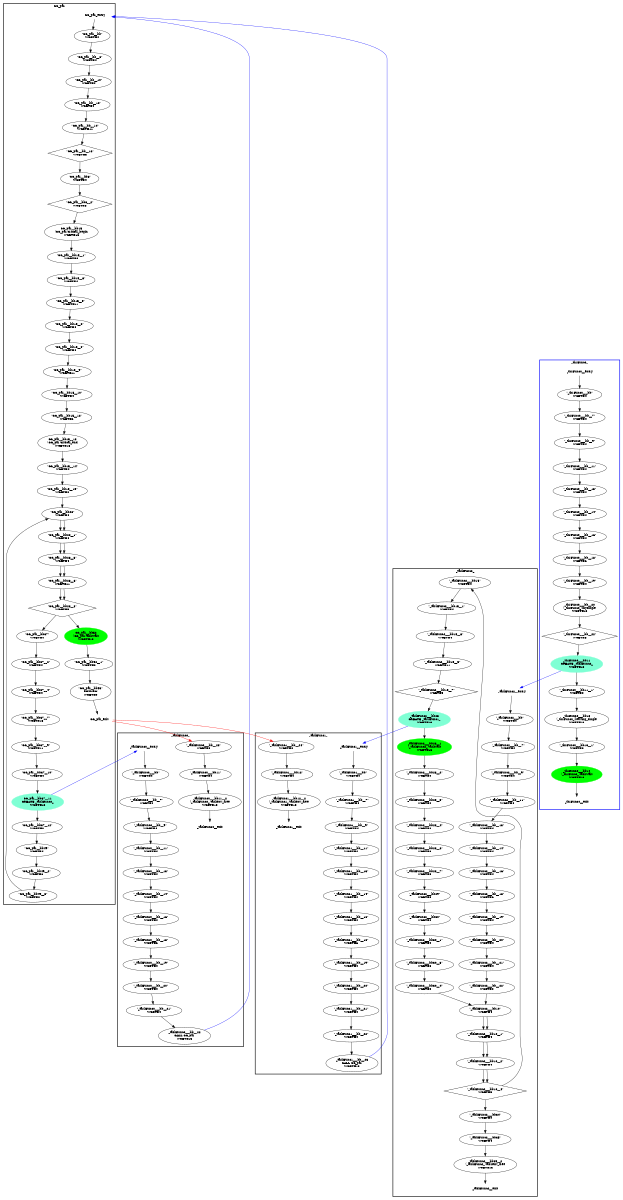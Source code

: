 digraph "CFG" {
fontsize=10;
orientation="portrait";
rankdir="TB";
size="10,8";
CC_par__bb15__1 [fontsize=10, label="\"CC_par__bb15__1\"\nWCET=4", width="0.01"];
CC_par__bb28__6 [fontsize=10, label="\"CC_par__bb28__6\"\nWCET=11", width="0.01"];
CC_par__bb37__10 [fontsize=10, label="\"CC_par__bb37__10\"\nWCET=4", width="0.01"];
CC_par__bb15__15 [fontsize=10, label="\"CC_par__bb15__15\"\nWCET=0", width="0.01"];
CC_par__bb15__5 [fontsize=10, label="\"CC_par__bb15__5\"\nWCET=11", width="0.01"];
CC_par__bb49__3 [fontsize=10, label="\"CC_par__bb49__3\"\nWCET=0", width="0.01"];
CC_par__bb37__11 [color=aquamarine, fontsize=10, label="CC_par__bb37__11\nCREATE _taskFunc0_\nWCET=13", style=filled, width="0.01"];
CC_par__bb15__8 [fontsize=10, label="\"CC_par__bb15__8\"\nWCET=4", width="0.01"];
CC_par__bb15 [fontsize=10, label="CC_par__bb15\n(CC_par)critical_begin\nWCET=13", width="0.01"];
CC_par__bb37__12 [fontsize=10, label="\"CC_par__bb37__12\"\nWCET=0", width="0.01"];
CC_par__bb52 [color=green, fontsize=10, label="CC_par__bb52\n(CC_par)taskwait\nWCET=13", style=filled, width="0.01"];
CC_par__bb28__1 [fontsize=10, label="\"CC_par__bb28__1\"\nWCET=4", width="0.01"];
CC_par__bb53 [fontsize=10, label="\"CC_par__bb53\"\nRETURN\nWCET=0", width="0.01"];
CC_par__bb15__10 [fontsize=10, label="\"CC_par__bb15__10\"\nWCET=4", width="0.01"];
CC_par__bb37__9 [fontsize=10, label="\"CC_par__bb37__9\"\nWCET=11", width="0.01"];
CC_par_entry [color="white", fontsize=10, height="0.01", label="CC_par_entry", width="0.01"];
CC_par_exit [color="white", fontsize=10, label="CC_par_exit", width="0.01"];
CC_par__bb__6 [fontsize=10, label="\"CC_par__bb__6\"\nWCET=4", width="0.01"];
CC_par__bb28__8 [fontsize=10, label="\"CC_par__bb28__8\"\nWCET=5", shape=diamond, width="0.01"];
CC_par__bb37__2 [fontsize=10, label="\"CC_par__bb37__2\"\nWCET=4", width="0.01"];
CC_par__bb__10 [fontsize=10, label="\"CC_par__bb__10\"\nWCET=4", width="0.01"];
CC_par__bb8 [fontsize=10, label="\"CC_par__bb8\"\nWCET=4", width="0.01"];
CC_par__bb15__12 [fontsize=10, label="\"CC_par__bb15__12\"\nWCET=6", width="0.01"];
CC_par__bb37__4 [fontsize=10, label="\"CC_par__bb37__4\"\nWCET=4", width="0.01"];
CC_par__bb15__6 [fontsize=10, label="\"CC_par__bb15__6\"\nWCET=4", width="0.01"];
CC_par__bb15__14 [fontsize=10, label="\"CC_par__bb15__14\"\nWCET=4", width="0.01"];
CC_par__bb15__9 [fontsize=10, label="\"CC_par__bb15__9\"\nWCET=11", width="0.01"];
CC_par__bb__14 [fontsize=10, label="\"CC_par__bb__14\"\nWCET=11", width="0.01"];
CC_par__bb__16 [fontsize=10, label="\"CC_par__bb__16\"\nWCET=5", shape=diamond, width="0.01"];
CC_par__bb37__7 [fontsize=10, label="\"CC_par__bb37__7\"\nWCET=13", width="0.01"];
CC_par__bb37 [fontsize=10, label="\"CC_par__bb37\"\nWCET=4", width="0.01"];
CC_par__bb52__1 [fontsize=10, label="\"CC_par__bb52__1\"\nWCET=0", width="0.01"];
CC_par__bb [fontsize=10, label="\"CC_par__bb\"\nWCET=4", width="0.01"];
CC_par__bb28__3 [fontsize=10, label="\"CC_par__bb28__3\"\nWCET=4", width="0.01"];
CC_par__bb49 [fontsize=10, label="\"CC_par__bb49\"\nWCET=4", width="0.01"];
CC_par__bb28 [fontsize=10, label="\"CC_par__bb28\"\nWCET=4", width="0.01"];
CC_par__bb__12 [fontsize=10, label="\"CC_par__bb__12\"\nWCET=4", width="0.01"];
CC_par__bb49__2 [fontsize=10, label="\"CC_par__bb49__2\"\nWCET=6", width="0.01"];
CC_par__bb15__3 [fontsize=10, label="\"CC_par__bb15__3\"\nWCET=4", width="0.01"];
CC_par__bb15__13 [fontsize=10, label="CC_par__bb15__13\n(CC_par)critical_end\nWCET=13", width="0.01"];
CC_par__bb8__2 [fontsize=10, label="\"CC_par__bb8__2\"\nWCET=5", shape=diamond, width="0.01"];
_thrFunc0___bb14 [color=green, fontsize=10, label="_thrFunc0___bb14\n(_thrFunc0_)taskwait\nWCET=13", style=filled, width="0.01"];
_thrFunc0___bb__13 [fontsize=10, label="\"_thrFunc0___bb__13\"\nWCET=4", width="0.01"];
_thrFunc0___bb__7 [fontsize=10, label="\"_thrFunc0___bb__7\"\nWCET=4", width="0.01"];
_thrFunc0___bb__16 [fontsize=10, label="\"_thrFunc0___bb__16\"\nWCET=4", width="0.01"];
_thrFunc0___bb__14 [fontsize=10, label="\"_thrFunc0___bb__14\"\nWCET=4", width="0.01"];
_thrFunc0___bb__20 [fontsize=10, label="_thrFunc0___bb__20\n(_thrFunc0_)mysingle\nWCET=13", width="0.01"];
_thrFunc0___bb__22 [fontsize=10, label="\"_thrFunc0___bb__22\"\nWCET=5", shape=diamond, width="0.01"];
_thrFunc0___bb__9 [fontsize=10, label="\"_thrFunc0___bb__9\"\nWCET=4", width="0.01"];
_thrFunc0___bb13__1 [fontsize=10, label="\"_thrFunc0___bb13__1\"\nWCET=0", width="0.01"];
_thrFunc0___bb13 [fontsize=10, label="_thrFunc0___bb13\n(_thrFunc0_)leaving_single\nWCET=13", width="0.01"];
_thrFunc0___bb__19 [fontsize=10, label="\"_thrFunc0___bb__19\"\nWCET=4", width="0.01"];
_thrFunc0___bb11__1 [fontsize=10, label="\"_thrFunc0___bb11__1\"\nWCET=0", width="0.01"];
_thrFunc0__exit [color="white", fontsize=10, label="_thrFunc0__exit", width="0.01"];
_thrFunc0___bb__18 [fontsize=10, label="\"_thrFunc0___bb__18\"\nWCET=6", width="0.01"];
_thrFunc0___bb [fontsize=10, label="\"_thrFunc0___bb\"\nWCET=4", width="0.01"];
_thrFunc0___bb11 [color=aquamarine, fontsize=10, label="_thrFunc0___bb11\nCREATE _taskFunc2_\nWCET=13", style=filled, width="0.01"];
_thrFunc0__entry [color="white", fontsize=10, height="0.01", label="_thrFunc0__entry", width="0.01"];
_thrFunc0___bb__11 [fontsize=10, label="\"_thrFunc0___bb__11\"\nWCET=4", width="0.01"];
_taskFunc2___bb15 [fontsize=10, label="\"_taskFunc2___bb15\"\nWCET=4", width="0.01"];
_taskFunc2___bb15__7 [fontsize=10, label="\"_taskFunc2___bb15__7\"\nWCET=5", shape=diamond, width="0.01"];
_taskFunc2___bb [fontsize=10, label="\"_taskFunc2___bb\"\nWCET=4", width="0.01"];
_taskFunc2___bb10 [fontsize=10, label="\"_taskFunc2___bb10\"\nWCET=4", width="0.01"];
_taskFunc2___bb23__3 [fontsize=10, label="\"_taskFunc2___bb23__3\"\nWCET=4", width="0.01"];
_taskFunc2___bb30__1 [fontsize=10, label="\"_taskFunc2___bb30__1\"\nWCET=4", width="0.01"];
_taskFunc2___bb35 [fontsize=10, label="\"_taskFunc2___bb35\"\nWCET=4", width="0.01"];
_taskFunc2___bb15__5 [fontsize=10, label="\"_taskFunc2___bb15__5\"\nWCET=11", width="0.01"];
_taskFunc2___bb23__4 [fontsize=10, label="\"_taskFunc2___bb23__4\"\nWCET=4", width="0.01"];
_taskFunc2__exit [color="white", fontsize=10, label="_taskFunc2__exit", width="0.01"];
_taskFunc2___bb__7 [fontsize=10, label="\"_taskFunc2___bb__7\"\nWCET=4", width="0.01"];
_taskFunc2___bb10__1 [fontsize=10, label="\"_taskFunc2___bb10__1\"\nWCET=4", width="0.01"];
_taskFunc2___bb__21 [fontsize=10, label="\"_taskFunc2___bb__21\"\nWCET=4", width="0.01"];
_taskFunc2___bb10__4 [fontsize=10, label="\"_taskFunc2___bb10__4\"\nWCET=5", shape=diamond, width="0.01"];
_taskFunc2___bb29 [fontsize=10, label="\"_taskFunc2___bb29\"\nWCET=0", width="0.01"];
_taskFunc2___bb23__2 [fontsize=10, label="\"_taskFunc2___bb23__2\"\nWCET=4", width="0.01"];
_taskFunc2___bb15__1 [fontsize=10, label="\"_taskFunc2___bb15__1\"\nWCET=4", width="0.01"];
_taskFunc2___bb__11 [fontsize=10, label="\"_taskFunc2___bb__11\"\nWCET=4", width="0.01"];
_taskFunc2___bb__9 [fontsize=10, label="\"_taskFunc2___bb__9\"\nWCET=4", width="0.01"];
_taskFunc2___bb23 [color=aquamarine, fontsize=10, label="_taskFunc2___bb23\nCREATE _taskFunc1_\nWCET=13", style=filled, width="0.01"];
_taskFunc2___bb__16 [fontsize=10, label="\"_taskFunc2___bb__16\"\nWCET=4", width="0.01"];
_taskFunc2___bb__20 [fontsize=10, label="\"_taskFunc2___bb__20\"\nWCET=4", width="0.01"];
_taskFunc2___bb__22 [fontsize=10, label="\"_taskFunc2___bb__22\"\nWCET=0", width="0.01"];
_taskFunc2___bb23__7 [fontsize=10, label="\"_taskFunc2___bb23__7\"\nWCET=0", width="0.01"];
_taskFunc2___bb23__6 [fontsize=10, label="\"_taskFunc2___bb23__6\"\nWCET=6", width="0.01"];
_taskFunc2___bb30 [fontsize=10, label="\"_taskFunc2___bb30\"\nWCET=4", width="0.01"];
_taskFunc2___bb35__2 [fontsize=10, label="_taskFunc2___bb35__2\n(_taskFunc2_)taskenv_free\nWCET=13", width="0.01"];
_taskFunc2___bb34 [fontsize=10, label="\"_taskFunc2___bb34\"\nWCET=0", width="0.01"];
_taskFunc2___bb__13 [fontsize=10, label="\"_taskFunc2___bb__13\"\nWCET=4", width="0.01"];
_taskFunc2__entry [color="white", fontsize=10, height="0.01", label="_taskFunc2__entry", width="0.01"];
_taskFunc2___bb15__3 [fontsize=10, label="\"_taskFunc2___bb15__3\"\nWCET=4", width="0.01"];
_taskFunc2___bb10__2 [fontsize=10, label="\"_taskFunc2___bb10__2\"\nWCET=4", width="0.01"];
_taskFunc2___bb30__4 [fontsize=10, label="\"_taskFunc2___bb30__4\"\nWCET=0", width="0.01"];
_taskFunc2___bb__14 [fontsize=10, label="\"_taskFunc2___bb__14\"\nWCET=4", width="0.01"];
_taskFunc2___bb__18 [fontsize=10, label="\"_taskFunc2___bb__18\"\nWCET=6", width="0.01"];
_taskFunc2___bb30__3 [fontsize=10, label="\"_taskFunc2___bb30__3\"\nWCET=6", width="0.01"];
_taskFunc2___bb23__1 [color=green, fontsize=10, label="_taskFunc2___bb23__1\n(_taskFunc2_)taskwait\nWCET=13", style=filled, width="0.01"];
_taskFunc2___bb__19 [fontsize=10, label="\"_taskFunc2___bb__19\"\nWCET=4", width="0.01"];
_taskFunc0___bb__19 [fontsize=10, label="\"_taskFunc0___bb__19\"\nWCET=4", width="0.01"];
_taskFunc0___bb__18 [fontsize=10, label="\"_taskFunc0___bb__18\"\nWCET=6", width="0.01"];
_taskFunc0___bb__7 [fontsize=10, label="\"_taskFunc0___bb__7\"\nWCET=4", width="0.01"];
_taskFunc0___bb__9 [fontsize=10, label="\"_taskFunc0___bb__9\"\nWCET=4", width="0.01"];
_taskFunc0___bb__21 [fontsize=10, label="\"_taskFunc0___bb__21\"\nWCET=4", width="0.01"];
_taskFunc0___bb [fontsize=10, label="\"_taskFunc0___bb\"\nWCET=4", width="0.01"];
_taskFunc0__entry [color="white", fontsize=10, height="0.01", label="_taskFunc0__entry", width="0.01"];
_taskFunc0___bb__22 [fontsize=10, label="_taskFunc0___bb__22\nCALL CC_par\nWCET=13", width="0.01"];
_taskFunc0__exit [color="white", fontsize=10, label="_taskFunc0__exit", width="0.01"];
_taskFunc0___bb__13 [fontsize=10, label="\"_taskFunc0___bb__13\"\nWCET=4", width="0.01"];
_taskFunc0___bb__20 [fontsize=10, label="\"_taskFunc0___bb__20\"\nWCET=4", width="0.01"];
_taskFunc0___bb11__2 [fontsize=10, label="_taskFunc0___bb11__2\n(_taskFunc0_)taskenv_free\nWCET=13", width="0.01"];
_taskFunc0___bb__23 [fontsize=10, label="\"_taskFunc0___bb__23\"\nWCET=0", width="0.01"];
_taskFunc0___bb__11 [fontsize=10, label="\"_taskFunc0___bb__11\"\nWCET=4", width="0.01"];
_taskFunc0___bb11 [fontsize=10, label="\"_taskFunc0___bb11\"\nWCET=4", width="0.01"];
_taskFunc0___bb__14 [fontsize=10, label="\"_taskFunc0___bb__14\"\nWCET=4", width="0.01"];
_taskFunc0___bb__16 [fontsize=10, label="\"_taskFunc0___bb__16\"\nWCET=4", width="0.01"];
_taskFunc1___bb__23 [fontsize=10, label="_taskFunc1___bb__23\nCALL CC_par\nWCET=13", width="0.01"];
_taskFunc1___bb__9 [fontsize=10, label="\"_taskFunc1___bb__9\"\nWCET=4", width="0.01"];
_taskFunc1__exit [color="white", fontsize=10, label="_taskFunc1__exit", width="0.01"];
_taskFunc1___bb__16 [fontsize=10, label="\"_taskFunc1___bb__16\"\nWCET=4", width="0.01"];
_taskFunc1___bb__14 [fontsize=10, label="\"_taskFunc1___bb__14\"\nWCET=4", width="0.01"];
_taskFunc1___bb__18 [fontsize=10, label="\"_taskFunc1___bb__18\"\nWCET=6", width="0.01"];
_taskFunc1___bb__19 [fontsize=10, label="\"_taskFunc1___bb__19\"\nWCET=4", width="0.01"];
_taskFunc1___bb__20 [fontsize=10, label="\"_taskFunc1___bb__20\"\nWCET=4", width="0.01"];
_taskFunc1___bb__24 [fontsize=10, label="\"_taskFunc1___bb__24\"\nWCET=0", width="0.01"];
_taskFunc1___bb__13 [fontsize=10, label="\"_taskFunc1___bb__13\"\nWCET=4", width="0.01"];
_taskFunc1___bb__21 [fontsize=10, label="\"_taskFunc1___bb__21\"\nWCET=4", width="0.01"];
_taskFunc1___bb12 [fontsize=10, label="\"_taskFunc1___bb12\"\nWCET=4", width="0.01"];
_taskFunc1___bb12__2 [fontsize=10, label="_taskFunc1___bb12__2\n(_taskFunc1_)taskenv_free\nWCET=13", width="0.01"];
_taskFunc1___bb__11 [fontsize=10, label="\"_taskFunc1___bb__11\"\nWCET=4", width="0.01"];
_taskFunc1__entry [color="white", fontsize=10, height="0.01", label="_taskFunc1__entry", width="0.01"];
_taskFunc1___bb__7 [fontsize=10, label="\"_taskFunc1___bb__7\"\nWCET=4", width="0.01"];
_taskFunc1___bb__22 [fontsize=10, label="\"_taskFunc1___bb__22\"\nWCET=4", width="0.01"];
_taskFunc1___bb [fontsize=10, label="\"_taskFunc1___bb\"\nWCET=4", width="0.01"];
CC_par__bb15__1 -> CC_par__bb15__3  [key=0];
CC_par__bb28__6 -> CC_par__bb28__8  [key=0];
CC_par__bb28__6 -> CC_par__bb28__8  [key=1];
CC_par__bb37__10 -> CC_par__bb37__11  [key=0];
CC_par__bb15__15 -> CC_par__bb28  [key=0];
CC_par__bb15__5 -> CC_par__bb15__6  [key=0];
CC_par__bb49__3 -> CC_par__bb28  [key=0];
CC_par__bb37__11 -> CC_par__bb37__12  [key=0];
CC_par__bb37__11 -> _taskFunc0__entry  [color=blue, key=0];
CC_par__bb15__8 -> CC_par__bb15__9  [key=0];
CC_par__bb15 -> CC_par__bb15__1  [key=0];
CC_par__bb37__12 -> CC_par__bb49  [key=0];
CC_par__bb52 -> CC_par__bb52__1  [key=0];
CC_par__bb28__1 -> CC_par__bb28__3  [key=0];
CC_par__bb28__1 -> CC_par__bb28__3  [key=1];
CC_par__bb53 -> CC_par_exit  [key=0];
CC_par__bb15__10 -> CC_par__bb15__12  [key=0];
CC_par__bb37__9 -> CC_par__bb37__10  [key=0];
CC_par_entry -> CC_par__bb  [key=0];
CC_par_exit -> _taskFunc0___bb__23  [color=red, key=0];
CC_par_exit -> _taskFunc1___bb__24  [color=red, key=0];
CC_par__bb__6 -> CC_par__bb__10  [key=0];
CC_par__bb28__8 -> CC_par__bb37  [key=0];
CC_par__bb28__8 -> CC_par__bb52  [key=0];
CC_par__bb37__2 -> CC_par__bb37__4  [key=0];
CC_par__bb__10 -> CC_par__bb__12  [key=0];
CC_par__bb8 -> CC_par__bb8__2  [key=0];
CC_par__bb15__12 -> CC_par__bb15__13  [key=0];
CC_par__bb37__4 -> CC_par__bb37__7  [key=0];
CC_par__bb15__6 -> CC_par__bb15__8  [key=0];
CC_par__bb15__14 -> CC_par__bb15__15  [key=0];
CC_par__bb15__9 -> CC_par__bb15__10  [key=0];
CC_par__bb__14 -> CC_par__bb__16  [key=0];
CC_par__bb__16 -> CC_par__bb8  [key=0];
CC_par__bb37__7 -> CC_par__bb37__9  [key=0];
CC_par__bb37 -> CC_par__bb37__2  [key=0];
CC_par__bb52__1 -> CC_par__bb53  [key=0];
CC_par__bb -> CC_par__bb__6  [key=0];
CC_par__bb28__3 -> CC_par__bb28__6  [key=0];
CC_par__bb28__3 -> CC_par__bb28__6  [key=1];
CC_par__bb49 -> CC_par__bb49__2  [key=0];
CC_par__bb28 -> CC_par__bb28__1  [key=0];
CC_par__bb28 -> CC_par__bb28__1  [key=1];
CC_par__bb__12 -> CC_par__bb__14  [key=0];
CC_par__bb49__2 -> CC_par__bb49__3  [key=0];
CC_par__bb15__3 -> CC_par__bb15__5  [key=0];
CC_par__bb15__13 -> CC_par__bb15__14  [key=0];
CC_par__bb8__2 -> CC_par__bb15  [key=0];
_thrFunc0___bb14 -> _thrFunc0__exit  [key=0];
_thrFunc0___bb__13 -> _thrFunc0___bb__14  [key=0];
_thrFunc0___bb__7 -> _thrFunc0___bb__9  [key=0];
_thrFunc0___bb__16 -> _thrFunc0___bb__18  [key=0];
_thrFunc0___bb__14 -> _thrFunc0___bb__16  [key=0];
_thrFunc0___bb__20 -> _thrFunc0___bb__22  [key=0];
_thrFunc0___bb__22 -> _thrFunc0___bb11  [key=0];
_thrFunc0___bb__9 -> _thrFunc0___bb__11  [key=0];
_thrFunc0___bb13__1 -> _thrFunc0___bb14  [key=0];
_thrFunc0___bb13 -> _thrFunc0___bb13__1  [key=0];
_thrFunc0___bb__19 -> _thrFunc0___bb__20  [key=0];
_thrFunc0___bb11__1 -> _thrFunc0___bb13  [key=0];
_thrFunc0___bb__18 -> _thrFunc0___bb__19  [key=0];
_thrFunc0___bb -> _thrFunc0___bb__7  [key=0];
_thrFunc0___bb11 -> _thrFunc0___bb11__1  [key=0];
_thrFunc0___bb11 -> _taskFunc2__entry  [color=blue, key=0];
_thrFunc0__entry -> _thrFunc0___bb  [key=0];
_thrFunc0___bb__11 -> _thrFunc0___bb__13  [key=0];
_taskFunc2___bb15 -> _taskFunc2___bb15__1  [key=0];
_taskFunc2___bb15__7 -> _taskFunc2___bb23  [key=0];
_taskFunc2___bb -> _taskFunc2___bb__7  [key=0];
_taskFunc2___bb10 -> _taskFunc2___bb10__1  [key=0];
_taskFunc2___bb10 -> _taskFunc2___bb10__1  [key=1];
_taskFunc2___bb23__3 -> _taskFunc2___bb23__4  [key=0];
_taskFunc2___bb30__1 -> _taskFunc2___bb30__3  [key=0];
_taskFunc2___bb35 -> _taskFunc2___bb35__2  [key=0];
_taskFunc2___bb15__5 -> _taskFunc2___bb15__7  [key=0];
_taskFunc2___bb23__4 -> _taskFunc2___bb23__6  [key=0];
_taskFunc2___bb__7 -> _taskFunc2___bb__9  [key=0];
_taskFunc2___bb10__1 -> _taskFunc2___bb10__2  [key=0];
_taskFunc2___bb10__1 -> _taskFunc2___bb10__2  [key=1];
_taskFunc2___bb__21 -> _taskFunc2___bb__22  [key=0];
_taskFunc2___bb10__4 -> _taskFunc2___bb15  [key=0];
_taskFunc2___bb10__4 -> _taskFunc2___bb34  [key=0];
_taskFunc2___bb29 -> _taskFunc2___bb30  [key=0];
_taskFunc2___bb23__2 -> _taskFunc2___bb23__3  [key=0];
_taskFunc2___bb15__1 -> _taskFunc2___bb15__3  [key=0];
_taskFunc2___bb__11 -> _taskFunc2___bb__13  [key=0];
_taskFunc2___bb__9 -> _taskFunc2___bb__11  [key=0];
_taskFunc2___bb23 -> _taskFunc2___bb23__1  [key=0];
_taskFunc2___bb23 -> _taskFunc1__entry  [color=blue, key=0];
_taskFunc2___bb__16 -> _taskFunc2___bb__18  [key=0];
_taskFunc2___bb__20 -> _taskFunc2___bb__21  [key=0];
_taskFunc2___bb__22 -> _taskFunc2___bb10  [key=0];
_taskFunc2___bb23__7 -> _taskFunc2___bb29  [key=0];
_taskFunc2___bb23__6 -> _taskFunc2___bb23__7  [key=0];
_taskFunc2___bb30 -> _taskFunc2___bb30__1  [key=0];
_taskFunc2___bb35__2 -> _taskFunc2__exit  [key=0];
_taskFunc2___bb34 -> _taskFunc2___bb35  [key=0];
_taskFunc2___bb__13 -> _taskFunc2___bb__14  [key=0];
_taskFunc2__entry -> _taskFunc2___bb  [key=0];
_taskFunc2___bb15__3 -> _taskFunc2___bb15__5  [key=0];
_taskFunc2___bb10__2 -> _taskFunc2___bb10__4  [key=0];
_taskFunc2___bb10__2 -> _taskFunc2___bb10__4  [key=1];
_taskFunc2___bb30__4 -> _taskFunc2___bb10  [key=0];
_taskFunc2___bb__14 -> _taskFunc2___bb__16  [key=0];
_taskFunc2___bb__18 -> _taskFunc2___bb__19  [key=0];
_taskFunc2___bb30__3 -> _taskFunc2___bb30__4  [key=0];
_taskFunc2___bb23__1 -> _taskFunc2___bb23__2  [key=0];
_taskFunc2___bb__19 -> _taskFunc2___bb__20  [key=0];
_taskFunc0___bb__19 -> _taskFunc0___bb__20  [key=0];
_taskFunc0___bb__18 -> _taskFunc0___bb__19  [key=0];
_taskFunc0___bb__7 -> _taskFunc0___bb__9  [key=0];
_taskFunc0___bb__9 -> _taskFunc0___bb__11  [key=0];
_taskFunc0___bb__21 -> _taskFunc0___bb__22  [key=0];
_taskFunc0___bb -> _taskFunc0___bb__7  [key=0];
_taskFunc0__entry -> _taskFunc0___bb  [key=0];
_taskFunc0___bb__22 -> CC_par_entry  [color=blue, key=0];
_taskFunc0___bb__13 -> _taskFunc0___bb__14  [key=0];
_taskFunc0___bb__20 -> _taskFunc0___bb__21  [key=0];
_taskFunc0___bb11__2 -> _taskFunc0__exit  [key=0];
_taskFunc0___bb__23 -> _taskFunc0___bb11  [key=0];
_taskFunc0___bb__11 -> _taskFunc0___bb__13  [key=0];
_taskFunc0___bb11 -> _taskFunc0___bb11__2  [key=0];
_taskFunc0___bb__14 -> _taskFunc0___bb__16  [key=0];
_taskFunc0___bb__16 -> _taskFunc0___bb__18  [key=0];
_taskFunc1___bb__23 -> CC_par_entry  [color=blue, key=0];
_taskFunc1___bb__9 -> _taskFunc1___bb__11  [key=0];
_taskFunc1___bb__16 -> _taskFunc1___bb__18  [key=0];
_taskFunc1___bb__14 -> _taskFunc1___bb__16  [key=0];
_taskFunc1___bb__18 -> _taskFunc1___bb__19  [key=0];
_taskFunc1___bb__19 -> _taskFunc1___bb__20  [key=0];
_taskFunc1___bb__20 -> _taskFunc1___bb__21  [key=0];
_taskFunc1___bb__24 -> _taskFunc1___bb12  [key=0];
_taskFunc1___bb__13 -> _taskFunc1___bb__14  [key=0];
_taskFunc1___bb__21 -> _taskFunc1___bb__22  [key=0];
_taskFunc1___bb12 -> _taskFunc1___bb12__2  [key=0];
_taskFunc1___bb12__2 -> _taskFunc1__exit  [key=0];
_taskFunc1___bb__11 -> _taskFunc1___bb__13  [key=0];
_taskFunc1__entry -> _taskFunc1___bb  [key=0];
_taskFunc1___bb__7 -> _taskFunc1___bb__9  [key=0];
_taskFunc1___bb__22 -> _taskFunc1___bb__23  [key=0];
_taskFunc1___bb -> _taskFunc1___bb__7  [key=0];
subgraph "cluster__thrFunc0_" {
label=_thrFunc0_
style="bold"
color="blue"
"_thrFunc0___bb"
"_thrFunc0___bb__7"
"_thrFunc0___bb__9"
"_thrFunc0___bb__11"
"_thrFunc0___bb__13"
"_thrFunc0___bb__14"
"_thrFunc0___bb__16"
"_thrFunc0___bb__18"
"_thrFunc0___bb__19"
"_thrFunc0___bb__20"
"_thrFunc0___bb__22"
"_thrFunc0___bb11"
"_thrFunc0___bb11__1"
"_thrFunc0___bb13"
"_thrFunc0___bb13__1"
"_thrFunc0___bb14"

"_thrFunc0__entry"
"_thrFunc0__exit"
}
subgraph "cluster__taskFunc2_" {
label=_taskFunc2_
style="bold"
"_taskFunc2___bb"
"_taskFunc2___bb__7"
"_taskFunc2___bb__9"
"_taskFunc2___bb__11"
"_taskFunc2___bb__13"
"_taskFunc2___bb__14"
"_taskFunc2___bb__16"
"_taskFunc2___bb__18"
"_taskFunc2___bb__19"
"_taskFunc2___bb__20"
"_taskFunc2___bb__21"
"_taskFunc2___bb__22"
"_taskFunc2___bb10"
"_taskFunc2___bb10__1"
"_taskFunc2___bb10__2"
"_taskFunc2___bb10__4"
"_taskFunc2___bb15"
"_taskFunc2___bb15__1"
"_taskFunc2___bb15__3"
"_taskFunc2___bb15__5"
"_taskFunc2___bb15__7"
"_taskFunc2___bb23"
"_taskFunc2___bb23__1"
"_taskFunc2___bb23__2"
"_taskFunc2___bb23__3"
"_taskFunc2___bb23__4"
"_taskFunc2___bb23__6"
"_taskFunc2___bb23__7"
"_taskFunc2___bb29"
"_taskFunc2___bb30"
"_taskFunc2___bb30__1"
"_taskFunc2___bb30__3"
"_taskFunc2___bb30__4"
"_taskFunc2___bb34"
"_taskFunc2___bb35"
"_taskFunc2___bb35__2"

"_taskFunc2__entry"
"_taskFunc2__exit"
}
subgraph "cluster__taskFunc1_" {
label=_taskFunc1_
style="bold"
"_taskFunc1___bb"
"_taskFunc1___bb__7"
"_taskFunc1___bb__9"
"_taskFunc1___bb__11"
"_taskFunc1___bb__13"
"_taskFunc1___bb__14"
"_taskFunc1___bb__16"
"_taskFunc1___bb__18"
"_taskFunc1___bb__19"
"_taskFunc1___bb__20"
"_taskFunc1___bb__21"
"_taskFunc1___bb__22"
"_taskFunc1___bb__23"
"_taskFunc1___bb__24"
"_taskFunc1___bb12"
"_taskFunc1___bb12__2"

"_taskFunc1__entry"
"_taskFunc1__exit"
}
subgraph "cluster_CC_par" {
label=CC_par
style="bold"
"CC_par__bb"
"CC_par__bb__6"
"CC_par__bb__10"
"CC_par__bb__12"
"CC_par__bb__14"
"CC_par__bb__16"
"CC_par__bb8"
"CC_par__bb8__2"




"CC_par__bb15"
"CC_par__bb15__1"
"CC_par__bb15__3"
"CC_par__bb15__5"
"CC_par__bb15__6"
"CC_par__bb15__8"
"CC_par__bb15__9"
"CC_par__bb15__10"
"CC_par__bb15__12"
"CC_par__bb15__13"
"CC_par__bb15__14"
"CC_par__bb15__15"
"CC_par__bb28"
"CC_par__bb28__1"
"CC_par__bb28__3"
"CC_par__bb28__6"
"CC_par__bb28__8"
"CC_par__bb37"
"CC_par__bb37__2"
"CC_par__bb37__4"
"CC_par__bb37__7"
"CC_par__bb37__9"
"CC_par__bb37__10"
"CC_par__bb37__11"
"CC_par__bb37__12"
"CC_par__bb49"
"CC_par__bb49__2"
"CC_par__bb49__3"
"CC_par__bb52"
"CC_par__bb52__1"
"CC_par__bb53"
"CC_par_entry"
"CC_par_exit"
}
subgraph "cluster__taskFunc0_" {
label=_taskFunc0_
style="bold"
"_taskFunc0___bb"
"_taskFunc0___bb__7"
"_taskFunc0___bb__9"
"_taskFunc0___bb__11"
"_taskFunc0___bb__13"
"_taskFunc0___bb__14"
"_taskFunc0___bb__16"
"_taskFunc0___bb__18"
"_taskFunc0___bb__19"
"_taskFunc0___bb__20"
"_taskFunc0___bb__21"
"_taskFunc0___bb__22"
"_taskFunc0___bb__23"
"_taskFunc0___bb11"
"_taskFunc0___bb11__2"

"_taskFunc0__entry"
"_taskFunc0__exit"
}
}

